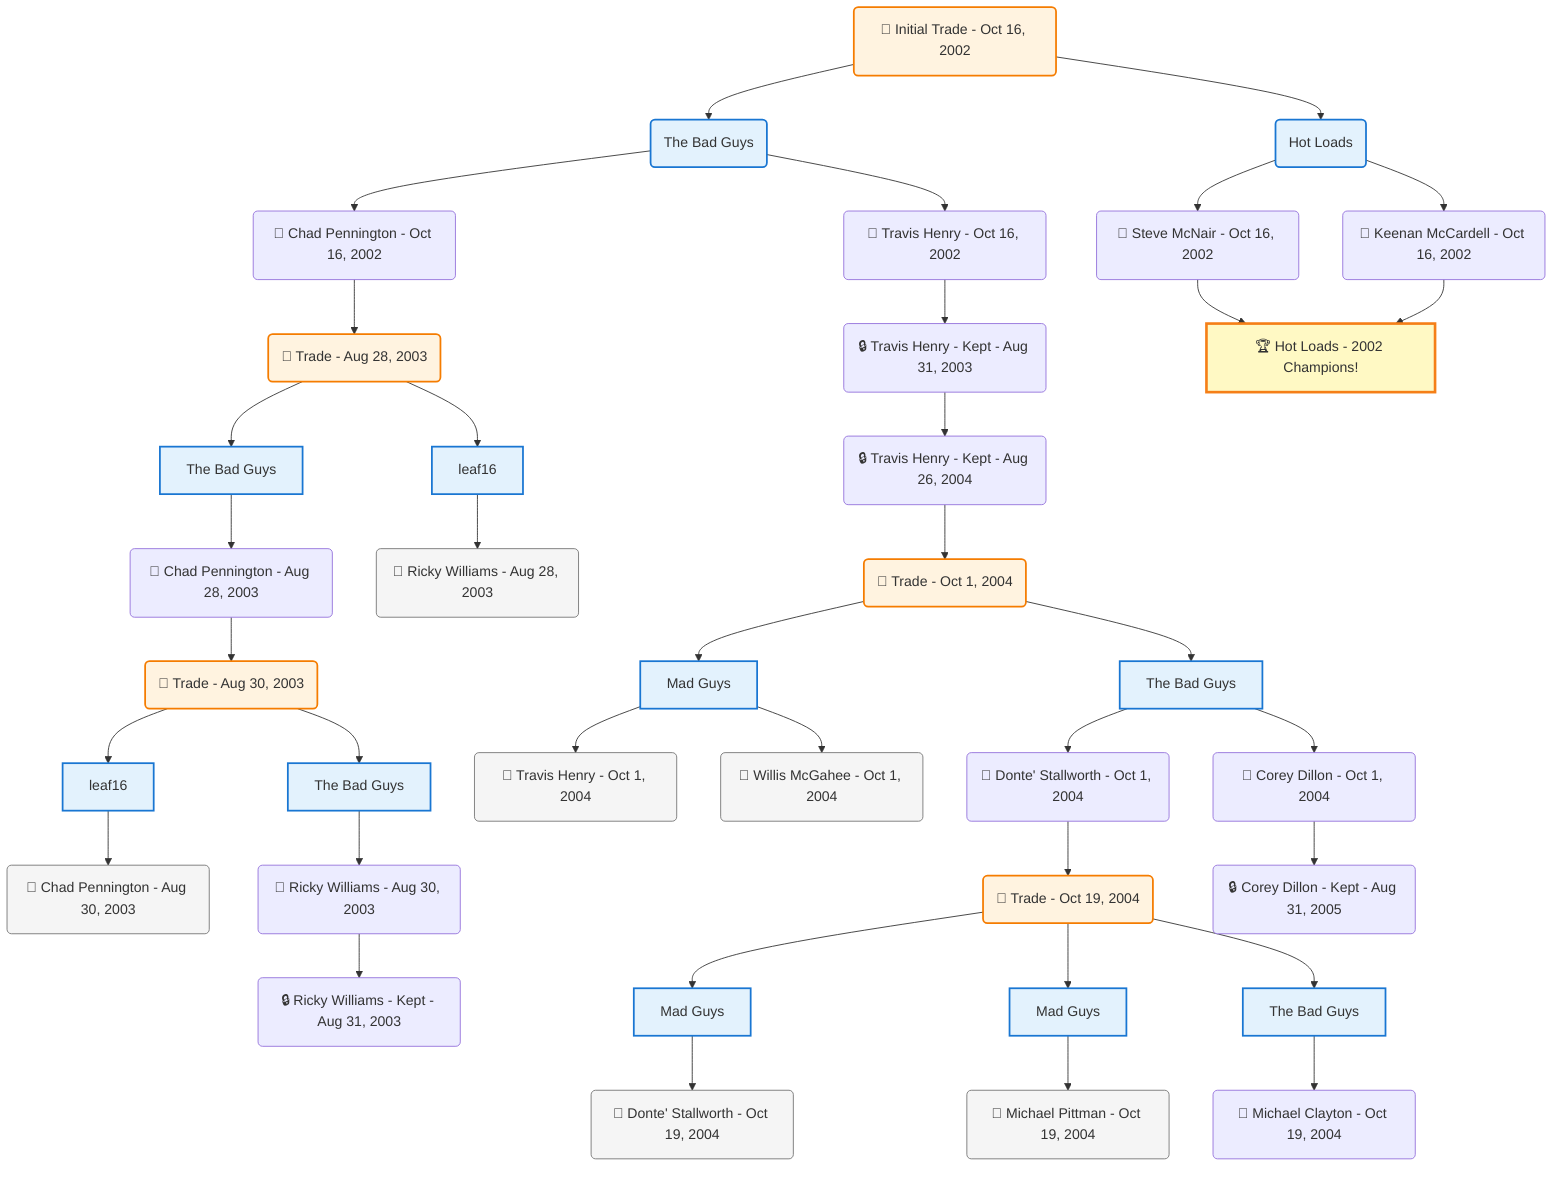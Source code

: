 flowchart TD

    TRADE_MAIN("🔄 Initial Trade - Oct 16, 2002")
    TEAM_1("The Bad Guys")
    TEAM_2("Hot Loads")
    NODE_f65bd694-04af-4b32-8f9d-2846d7308612("🔄 Chad Pennington - Oct 16, 2002")
    TRADE_a3f4b3cf-bd08-4a83-9489-874713b7fb8b_3("🔄 Trade - Aug 28, 2003")
    TEAM_b2220d1a-ff75-4622-9757-09978901110f_4["The Bad Guys"]
    NODE_e10f9a9f-2aed-41c9-ad4f-ad117b360712("🔄 Chad Pennington - Aug 28, 2003")
    TRADE_acf08202-74a9-4e7b-98d5-e5066ca742c5_5("🔄 Trade - Aug 30, 2003")
    TEAM_66fb98f4-89a7-45f9-893a-b41d71e6249d_6["leaf16"]
    NODE_188fa9ce-14de-480d-8864-8ce057a16538("🔄 Chad Pennington - Aug 30, 2003")
    TEAM_b2220d1a-ff75-4622-9757-09978901110f_7["The Bad Guys"]
    NODE_e3d62b93-f548-4a7a-ae06-19cd622eed29("🔄 Ricky Williams - Aug 30, 2003")
    NODE_049433a2-9be2-42a9-8cec-02c81f0a1603("🔒 Ricky Williams - Kept - Aug 31, 2003")
    TEAM_66fb98f4-89a7-45f9-893a-b41d71e6249d_8["leaf16"]
    NODE_f3bd2f4b-aba9-44d5-8551-d97ba1df2004("🔄 Ricky Williams - Aug 28, 2003")
    NODE_0e433a1e-1c0f-4af1-bcd9-38026a8dbec9("🔄 Steve McNair - Oct 16, 2002")
    CHAMP_8e9f18ff-62c3-40e8-bb10-32f74cf4ee33_2002["🏆 Hot Loads - 2002 Champions!"]
    NODE_2bb5eb55-180a-4662-b7cc-ba2c755bd7be("🔄 Travis Henry - Oct 16, 2002")
    NODE_ca2c1781-3f4c-4da3-a182-de64e69ea926("🔒 Travis Henry - Kept - Aug 31, 2003")
    NODE_e2ecf507-c131-4f83-a617-fab2f9c15612("🔒 Travis Henry - Kept - Aug 26, 2004")
    TRADE_4f96602b-d4b9-4e3e-ae1f-40f45cd2f207_9("🔄 Trade - Oct 1, 2004")
    TEAM_f5908944-6efd-40eb-af54-6c53004e0e2f_10["Mad Guys"]
    NODE_ae2dae0c-3cda-4858-8bad-5f7ec178554e("🔄 Travis Henry - Oct 1, 2004")
    NODE_129ee3c0-cfc8-4a09-adb4-7caf7918cf25("🔄 Willis McGahee - Oct 1, 2004")
    TEAM_b2220d1a-ff75-4622-9757-09978901110f_11["The Bad Guys"]
    NODE_b066895c-7a6a-4b82-9415-80352448a54d("🔄 Donte' Stallworth - Oct 1, 2004")
    TRADE_8a76fddf-8e47-4c29-9852-a44f8e99516a_12("🔄 Trade - Oct 19, 2004")
    TEAM_f5908944-6efd-40eb-af54-6c53004e0e2f_13["Mad Guys"]
    NODE_7a663254-7d9d-416c-be48-c03631f45549("🔄 Donte' Stallworth - Oct 19, 2004")
    TEAM_f5908944-6efd-40eb-af54-6c53004e0e2f_14["Mad Guys"]
    NODE_f7c5df15-d298-4461-8bc4-21f509a33407("🔄 Michael Pittman - Oct 19, 2004")
    TEAM_b2220d1a-ff75-4622-9757-09978901110f_15["The Bad Guys"]
    NODE_eaf92e72-7d5d-457f-8127-f0091e49f5ee("🔄 Michael Clayton - Oct 19, 2004")
    NODE_403e00ee-c23f-4a06-8e5f-b330b8486a7f("🔄 Corey Dillon - Oct 1, 2004")
    NODE_f3acb176-ab38-44dd-aba4-f945f5dad0d4("🔒 Corey Dillon - Kept - Aug 31, 2005")
    NODE_db8e6258-7aad-4d28-8c19-cf2bcd7500cc("🔄 Keenan McCardell - Oct 16, 2002")

    TRADE_MAIN --> TEAM_1
    TRADE_MAIN --> TEAM_2
    TEAM_1 --> NODE_f65bd694-04af-4b32-8f9d-2846d7308612
    NODE_f65bd694-04af-4b32-8f9d-2846d7308612 --> TRADE_a3f4b3cf-bd08-4a83-9489-874713b7fb8b_3
    TRADE_a3f4b3cf-bd08-4a83-9489-874713b7fb8b_3 --> TEAM_b2220d1a-ff75-4622-9757-09978901110f_4
    TEAM_b2220d1a-ff75-4622-9757-09978901110f_4 --> NODE_e10f9a9f-2aed-41c9-ad4f-ad117b360712
    NODE_e10f9a9f-2aed-41c9-ad4f-ad117b360712 --> TRADE_acf08202-74a9-4e7b-98d5-e5066ca742c5_5
    TRADE_acf08202-74a9-4e7b-98d5-e5066ca742c5_5 --> TEAM_66fb98f4-89a7-45f9-893a-b41d71e6249d_6
    TEAM_66fb98f4-89a7-45f9-893a-b41d71e6249d_6 --> NODE_188fa9ce-14de-480d-8864-8ce057a16538
    TRADE_acf08202-74a9-4e7b-98d5-e5066ca742c5_5 --> TEAM_b2220d1a-ff75-4622-9757-09978901110f_7
    TEAM_b2220d1a-ff75-4622-9757-09978901110f_7 --> NODE_e3d62b93-f548-4a7a-ae06-19cd622eed29
    NODE_e3d62b93-f548-4a7a-ae06-19cd622eed29 --> NODE_049433a2-9be2-42a9-8cec-02c81f0a1603
    TRADE_a3f4b3cf-bd08-4a83-9489-874713b7fb8b_3 --> TEAM_66fb98f4-89a7-45f9-893a-b41d71e6249d_8
    TEAM_66fb98f4-89a7-45f9-893a-b41d71e6249d_8 --> NODE_f3bd2f4b-aba9-44d5-8551-d97ba1df2004
    TEAM_2 --> NODE_0e433a1e-1c0f-4af1-bcd9-38026a8dbec9
    NODE_0e433a1e-1c0f-4af1-bcd9-38026a8dbec9 --> CHAMP_8e9f18ff-62c3-40e8-bb10-32f74cf4ee33_2002
    TEAM_1 --> NODE_2bb5eb55-180a-4662-b7cc-ba2c755bd7be
    NODE_2bb5eb55-180a-4662-b7cc-ba2c755bd7be --> NODE_ca2c1781-3f4c-4da3-a182-de64e69ea926
    NODE_ca2c1781-3f4c-4da3-a182-de64e69ea926 --> NODE_e2ecf507-c131-4f83-a617-fab2f9c15612
    NODE_e2ecf507-c131-4f83-a617-fab2f9c15612 --> TRADE_4f96602b-d4b9-4e3e-ae1f-40f45cd2f207_9
    TRADE_4f96602b-d4b9-4e3e-ae1f-40f45cd2f207_9 --> TEAM_f5908944-6efd-40eb-af54-6c53004e0e2f_10
    TEAM_f5908944-6efd-40eb-af54-6c53004e0e2f_10 --> NODE_ae2dae0c-3cda-4858-8bad-5f7ec178554e
    TEAM_f5908944-6efd-40eb-af54-6c53004e0e2f_10 --> NODE_129ee3c0-cfc8-4a09-adb4-7caf7918cf25
    TRADE_4f96602b-d4b9-4e3e-ae1f-40f45cd2f207_9 --> TEAM_b2220d1a-ff75-4622-9757-09978901110f_11
    TEAM_b2220d1a-ff75-4622-9757-09978901110f_11 --> NODE_b066895c-7a6a-4b82-9415-80352448a54d
    NODE_b066895c-7a6a-4b82-9415-80352448a54d --> TRADE_8a76fddf-8e47-4c29-9852-a44f8e99516a_12
    TRADE_8a76fddf-8e47-4c29-9852-a44f8e99516a_12 --> TEAM_f5908944-6efd-40eb-af54-6c53004e0e2f_13
    TEAM_f5908944-6efd-40eb-af54-6c53004e0e2f_13 --> NODE_7a663254-7d9d-416c-be48-c03631f45549
    TRADE_8a76fddf-8e47-4c29-9852-a44f8e99516a_12 --> TEAM_f5908944-6efd-40eb-af54-6c53004e0e2f_14
    TEAM_f5908944-6efd-40eb-af54-6c53004e0e2f_14 --> NODE_f7c5df15-d298-4461-8bc4-21f509a33407
    TRADE_8a76fddf-8e47-4c29-9852-a44f8e99516a_12 --> TEAM_b2220d1a-ff75-4622-9757-09978901110f_15
    TEAM_b2220d1a-ff75-4622-9757-09978901110f_15 --> NODE_eaf92e72-7d5d-457f-8127-f0091e49f5ee
    TEAM_b2220d1a-ff75-4622-9757-09978901110f_11 --> NODE_403e00ee-c23f-4a06-8e5f-b330b8486a7f
    NODE_403e00ee-c23f-4a06-8e5f-b330b8486a7f --> NODE_f3acb176-ab38-44dd-aba4-f945f5dad0d4
    TEAM_2 --> NODE_db8e6258-7aad-4d28-8c19-cf2bcd7500cc
    NODE_db8e6258-7aad-4d28-8c19-cf2bcd7500cc --> CHAMP_8e9f18ff-62c3-40e8-bb10-32f74cf4ee33_2002

    %% Node styling
    classDef teamNode fill:#e3f2fd,stroke:#1976d2,stroke-width:2px
    classDef tradeNode fill:#fff3e0,stroke:#f57c00,stroke-width:2px
    classDef playerNode fill:#f3e5f5,stroke:#7b1fa2,stroke-width:1px
    classDef nonRootPlayerNode fill:#f5f5f5,stroke:#757575,stroke-width:1px
    classDef endNode fill:#ffebee,stroke:#c62828,stroke-width:2px
    classDef waiverNode fill:#e8f5e8,stroke:#388e3c,stroke-width:2px
    classDef championshipNode fill:#fff9c4,stroke:#f57f17,stroke-width:3px

    class TEAM_1,TEAM_2,TEAM_b2220d1a-ff75-4622-9757-09978901110f_4,TEAM_66fb98f4-89a7-45f9-893a-b41d71e6249d_6,TEAM_b2220d1a-ff75-4622-9757-09978901110f_7,TEAM_66fb98f4-89a7-45f9-893a-b41d71e6249d_8,TEAM_f5908944-6efd-40eb-af54-6c53004e0e2f_10,TEAM_b2220d1a-ff75-4622-9757-09978901110f_11,TEAM_f5908944-6efd-40eb-af54-6c53004e0e2f_13,TEAM_f5908944-6efd-40eb-af54-6c53004e0e2f_14,TEAM_b2220d1a-ff75-4622-9757-09978901110f_15 teamNode
    class CHAMP_8e9f18ff-62c3-40e8-bb10-32f74cf4ee33_2002 championshipNode
    class NODE_188fa9ce-14de-480d-8864-8ce057a16538,NODE_f3bd2f4b-aba9-44d5-8551-d97ba1df2004,NODE_ae2dae0c-3cda-4858-8bad-5f7ec178554e,NODE_129ee3c0-cfc8-4a09-adb4-7caf7918cf25,NODE_7a663254-7d9d-416c-be48-c03631f45549,NODE_f7c5df15-d298-4461-8bc4-21f509a33407 nonRootPlayerNode
    class TRADE_MAIN,TRADE_a3f4b3cf-bd08-4a83-9489-874713b7fb8b_3,TRADE_acf08202-74a9-4e7b-98d5-e5066ca742c5_5,TRADE_4f96602b-d4b9-4e3e-ae1f-40f45cd2f207_9,TRADE_8a76fddf-8e47-4c29-9852-a44f8e99516a_12 tradeNode